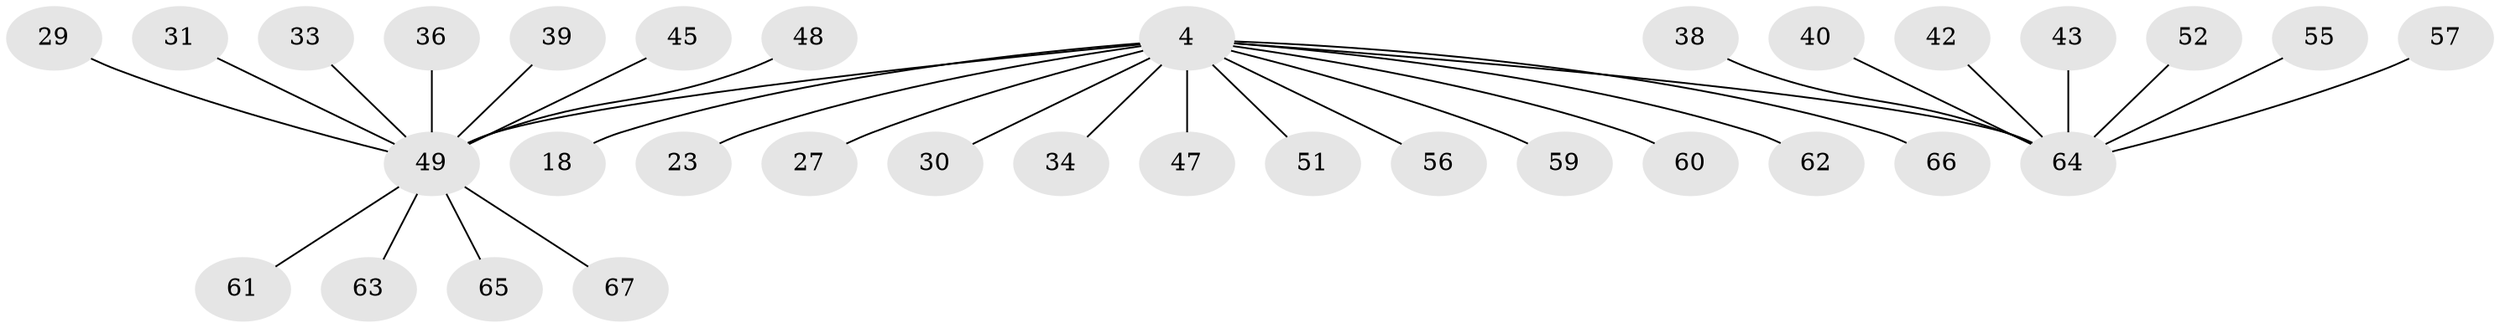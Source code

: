 // original degree distribution, {18: 0.014925373134328358, 2: 0.26865671641791045, 19: 0.014925373134328358, 3: 0.07462686567164178, 5: 0.029850746268656716, 7: 0.014925373134328358, 1: 0.582089552238806}
// Generated by graph-tools (version 1.1) at 2025/48/03/09/25 04:48:14]
// undirected, 33 vertices, 32 edges
graph export_dot {
graph [start="1"]
  node [color=gray90,style=filled];
  4;
  18;
  23;
  27;
  29;
  30;
  31;
  33 [super="+14"];
  34;
  36 [super="+21"];
  38;
  39;
  40;
  42;
  43;
  45;
  47;
  48;
  49 [super="+8+37+17+19+24"];
  51;
  52;
  55;
  56;
  57;
  59 [super="+32"];
  60 [super="+50"];
  61 [super="+46"];
  62;
  63;
  64 [super="+54+58"];
  65 [super="+28"];
  66 [super="+6"];
  67 [super="+9+53"];
  4 -- 18;
  4 -- 23;
  4 -- 27;
  4 -- 30;
  4 -- 34;
  4 -- 47;
  4 -- 51;
  4 -- 56;
  4 -- 62;
  4 -- 66;
  4 -- 49 [weight=4];
  4 -- 64 [weight=3];
  4 -- 59;
  4 -- 60;
  29 -- 49;
  31 -- 49;
  33 -- 49;
  36 -- 49;
  38 -- 64;
  39 -- 49;
  40 -- 64;
  42 -- 64;
  43 -- 64;
  45 -- 49;
  48 -- 49;
  49 -- 67;
  49 -- 63;
  49 -- 65;
  49 -- 61;
  52 -- 64;
  55 -- 64;
  57 -- 64;
}

